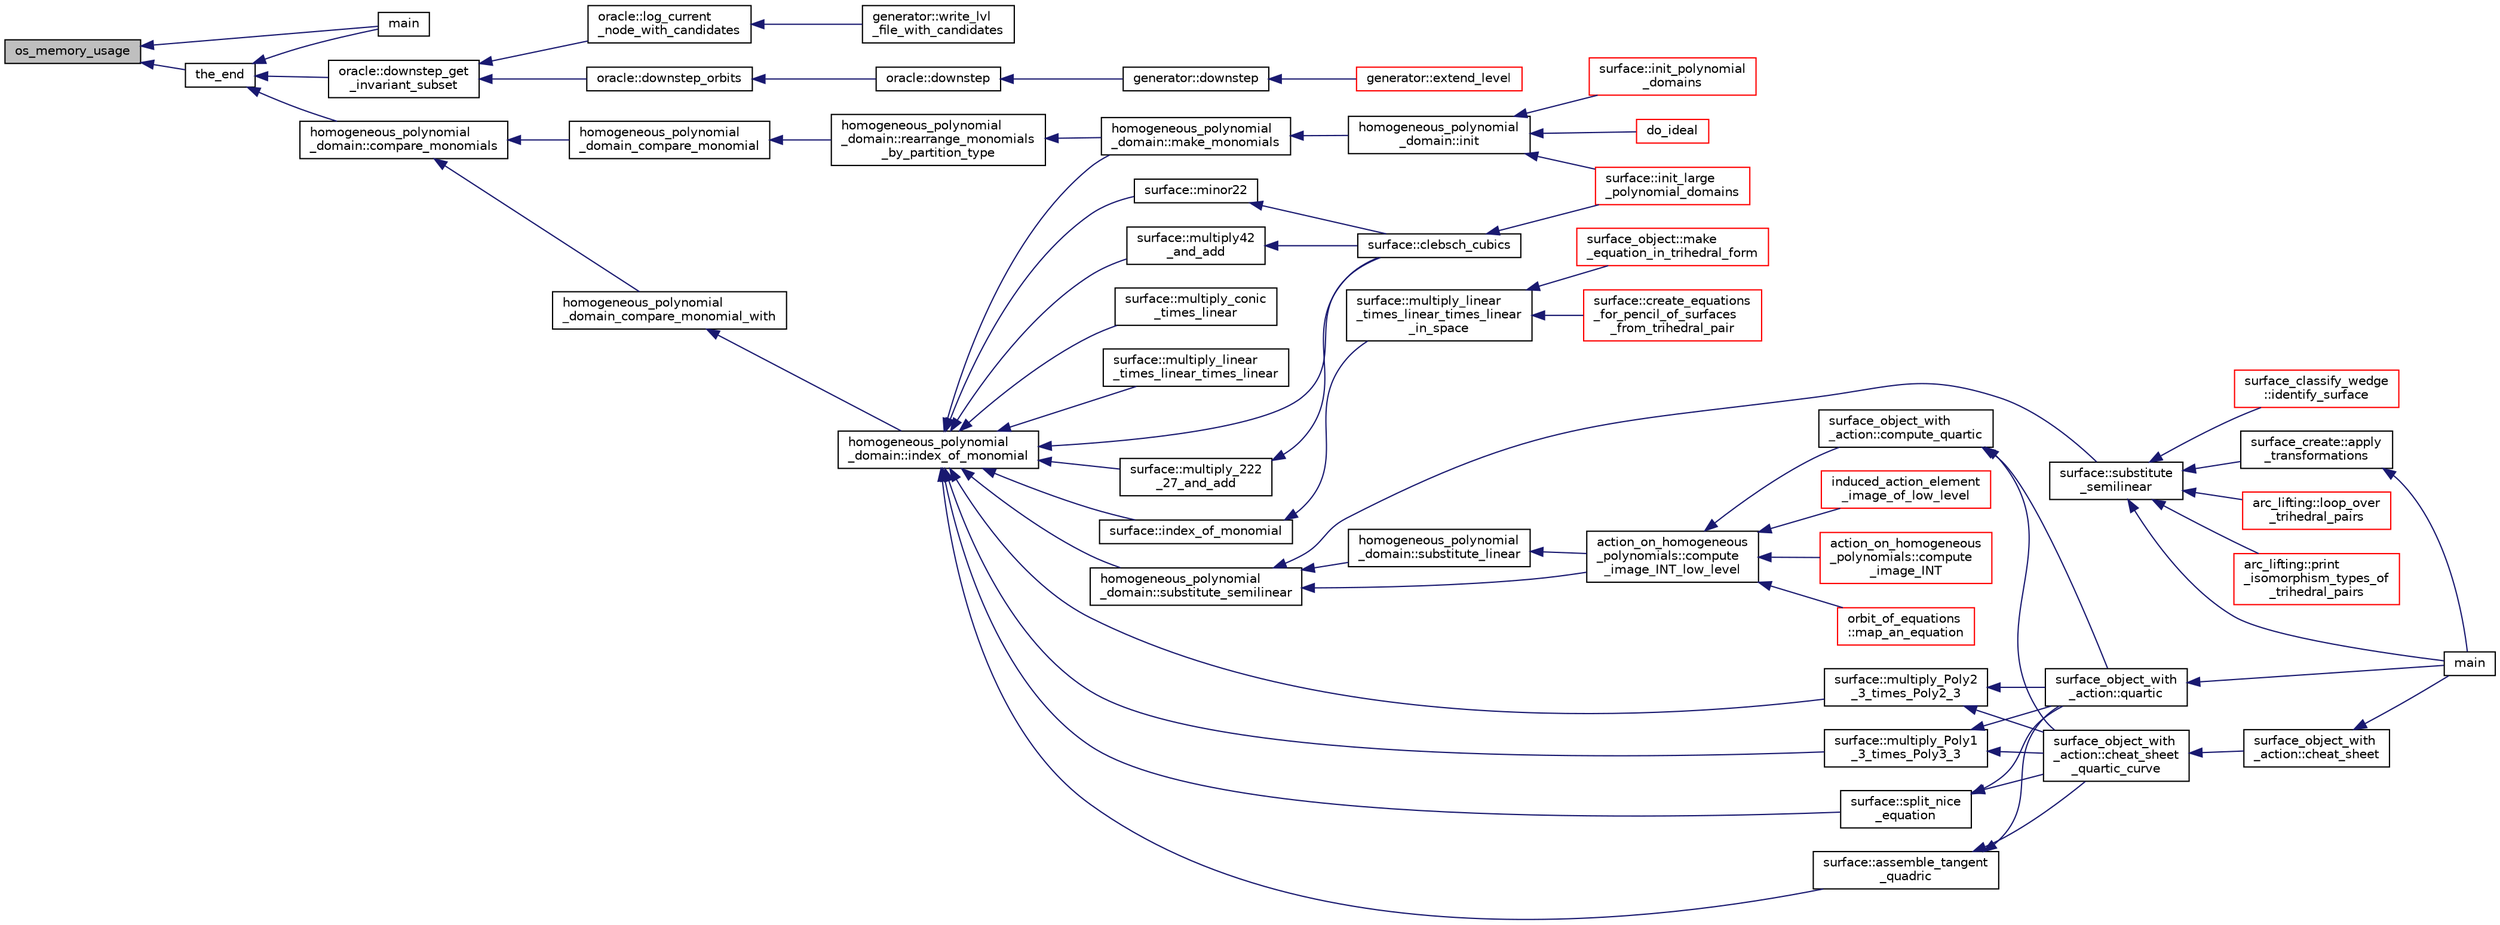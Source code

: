 digraph "os_memory_usage"
{
  edge [fontname="Helvetica",fontsize="10",labelfontname="Helvetica",labelfontsize="10"];
  node [fontname="Helvetica",fontsize="10",shape=record];
  rankdir="LR";
  Node9973 [label="os_memory_usage",height=0.2,width=0.4,color="black", fillcolor="grey75", style="filled", fontcolor="black"];
  Node9973 -> Node9974 [dir="back",color="midnightblue",fontsize="10",style="solid",fontname="Helvetica"];
  Node9974 [label="main",height=0.2,width=0.4,color="black", fillcolor="white", style="filled",URL="$d2/d11/codes_8h.html#a217dbf8b442f20279ea00b898af96f52"];
  Node9973 -> Node9975 [dir="back",color="midnightblue",fontsize="10",style="solid",fontname="Helvetica"];
  Node9975 [label="the_end",height=0.2,width=0.4,color="black", fillcolor="white", style="filled",URL="$d3/dfb/discreta__global_8_c.html#a3ebbd3ccb665a9f78deaa7408577b60c"];
  Node9975 -> Node9974 [dir="back",color="midnightblue",fontsize="10",style="solid",fontname="Helvetica"];
  Node9975 -> Node9976 [dir="back",color="midnightblue",fontsize="10",style="solid",fontname="Helvetica"];
  Node9976 [label="homogeneous_polynomial\l_domain::compare_monomials",height=0.2,width=0.4,color="black", fillcolor="white", style="filled",URL="$d2/da7/classhomogeneous__polynomial__domain.html#a05c5959cb62502954c9cf93a85b8c019"];
  Node9976 -> Node9977 [dir="back",color="midnightblue",fontsize="10",style="solid",fontname="Helvetica"];
  Node9977 [label="homogeneous_polynomial\l_domain_compare_monomial_with",height=0.2,width=0.4,color="black", fillcolor="white", style="filled",URL="$dd/db5/homogeneous__polynomial__domain_8_c.html#a0a0f8d40815145e0aceceabebad8d63d"];
  Node9977 -> Node9978 [dir="back",color="midnightblue",fontsize="10",style="solid",fontname="Helvetica"];
  Node9978 [label="homogeneous_polynomial\l_domain::index_of_monomial",height=0.2,width=0.4,color="black", fillcolor="white", style="filled",URL="$d2/da7/classhomogeneous__polynomial__domain.html#a3fad3fb2b940014fcfece1cebfbfa3ae"];
  Node9978 -> Node9979 [dir="back",color="midnightblue",fontsize="10",style="solid",fontname="Helvetica"];
  Node9979 [label="homogeneous_polynomial\l_domain::make_monomials",height=0.2,width=0.4,color="black", fillcolor="white", style="filled",URL="$d2/da7/classhomogeneous__polynomial__domain.html#a467ad10c570859dbcf637a43993ceb57"];
  Node9979 -> Node9980 [dir="back",color="midnightblue",fontsize="10",style="solid",fontname="Helvetica"];
  Node9980 [label="homogeneous_polynomial\l_domain::init",height=0.2,width=0.4,color="black", fillcolor="white", style="filled",URL="$d2/da7/classhomogeneous__polynomial__domain.html#ad7d4e08b895afb895147322732228d3a"];
  Node9980 -> Node9981 [dir="back",color="midnightblue",fontsize="10",style="solid",fontname="Helvetica"];
  Node9981 [label="do_ideal",height=0.2,width=0.4,color="red", fillcolor="white", style="filled",URL="$d4/d67/geometry_8h.html#a719f98ff45a1f8cbe0ff10a1954f0893"];
  Node9980 -> Node9983 [dir="back",color="midnightblue",fontsize="10",style="solid",fontname="Helvetica"];
  Node9983 [label="surface::init_polynomial\l_domains",height=0.2,width=0.4,color="red", fillcolor="white", style="filled",URL="$d5/d88/classsurface.html#a1f13f4c6bdc98d14920a2644a52f8bb6"];
  Node9980 -> Node9990 [dir="back",color="midnightblue",fontsize="10",style="solid",fontname="Helvetica"];
  Node9990 [label="surface::init_large\l_polynomial_domains",height=0.2,width=0.4,color="red", fillcolor="white", style="filled",URL="$d5/d88/classsurface.html#a4bed81f2918efe941518ab28d9a695d2"];
  Node9978 -> Node9991 [dir="back",color="midnightblue",fontsize="10",style="solid",fontname="Helvetica"];
  Node9991 [label="homogeneous_polynomial\l_domain::substitute_semilinear",height=0.2,width=0.4,color="black", fillcolor="white", style="filled",URL="$d2/da7/classhomogeneous__polynomial__domain.html#ae16fefaacc3385f9f385d1dd6df7ea4d"];
  Node9991 -> Node9992 [dir="back",color="midnightblue",fontsize="10",style="solid",fontname="Helvetica"];
  Node9992 [label="homogeneous_polynomial\l_domain::substitute_linear",height=0.2,width=0.4,color="black", fillcolor="white", style="filled",URL="$d2/da7/classhomogeneous__polynomial__domain.html#a236cbf545622995b80f5eb10a9f86c31"];
  Node9992 -> Node9993 [dir="back",color="midnightblue",fontsize="10",style="solid",fontname="Helvetica"];
  Node9993 [label="action_on_homogeneous\l_polynomials::compute\l_image_INT_low_level",height=0.2,width=0.4,color="black", fillcolor="white", style="filled",URL="$d5/dd4/classaction__on__homogeneous__polynomials.html#af4370de2c8dcb590c4b186457881f038"];
  Node9993 -> Node9994 [dir="back",color="midnightblue",fontsize="10",style="solid",fontname="Helvetica"];
  Node9994 [label="induced_action_element\l_image_of_low_level",height=0.2,width=0.4,color="red", fillcolor="white", style="filled",URL="$d3/d27/interface_8_c.html#aa4bc5f68829829d9a41223c260c658c5"];
  Node9993 -> Node10199 [dir="back",color="midnightblue",fontsize="10",style="solid",fontname="Helvetica"];
  Node10199 [label="action_on_homogeneous\l_polynomials::compute\l_image_INT",height=0.2,width=0.4,color="red", fillcolor="white", style="filled",URL="$d5/dd4/classaction__on__homogeneous__polynomials.html#a84c216eed330590e9ede771b560869ac"];
  Node9993 -> Node10201 [dir="back",color="midnightblue",fontsize="10",style="solid",fontname="Helvetica"];
  Node10201 [label="surface_object_with\l_action::compute_quartic",height=0.2,width=0.4,color="black", fillcolor="white", style="filled",URL="$db/d28/classsurface__object__with__action.html#a81b56bce88b110aa6b38cfd4dce46122"];
  Node10201 -> Node10202 [dir="back",color="midnightblue",fontsize="10",style="solid",fontname="Helvetica"];
  Node10202 [label="surface_object_with\l_action::quartic",height=0.2,width=0.4,color="black", fillcolor="white", style="filled",URL="$db/d28/classsurface__object__with__action.html#a0143b698eb050332a79ed95f7d274ada"];
  Node10202 -> Node9989 [dir="back",color="midnightblue",fontsize="10",style="solid",fontname="Helvetica"];
  Node9989 [label="main",height=0.2,width=0.4,color="black", fillcolor="white", style="filled",URL="$d2/dfa/create__surface__main_8_c.html#a217dbf8b442f20279ea00b898af96f52"];
  Node10201 -> Node10203 [dir="back",color="midnightblue",fontsize="10",style="solid",fontname="Helvetica"];
  Node10203 [label="surface_object_with\l_action::cheat_sheet\l_quartic_curve",height=0.2,width=0.4,color="black", fillcolor="white", style="filled",URL="$db/d28/classsurface__object__with__action.html#a7f42e37fc76dd9b6b113e35c2b886b36"];
  Node10203 -> Node10204 [dir="back",color="midnightblue",fontsize="10",style="solid",fontname="Helvetica"];
  Node10204 [label="surface_object_with\l_action::cheat_sheet",height=0.2,width=0.4,color="black", fillcolor="white", style="filled",URL="$db/d28/classsurface__object__with__action.html#a13371a6bb26f27759adcc0f7292b12d2"];
  Node10204 -> Node9989 [dir="back",color="midnightblue",fontsize="10",style="solid",fontname="Helvetica"];
  Node9993 -> Node10205 [dir="back",color="midnightblue",fontsize="10",style="solid",fontname="Helvetica"];
  Node10205 [label="orbit_of_equations\l::map_an_equation",height=0.2,width=0.4,color="red", fillcolor="white", style="filled",URL="$dd/d23/classorbit__of__equations.html#a2e38752d8c03f4284edce9c6da70b956"];
  Node9991 -> Node10210 [dir="back",color="midnightblue",fontsize="10",style="solid",fontname="Helvetica"];
  Node10210 [label="surface::substitute\l_semilinear",height=0.2,width=0.4,color="black", fillcolor="white", style="filled",URL="$d5/d88/classsurface.html#a7b34e4c561adbe664a4b0ba6711df457"];
  Node10210 -> Node9989 [dir="back",color="midnightblue",fontsize="10",style="solid",fontname="Helvetica"];
  Node10210 -> Node10211 [dir="back",color="midnightblue",fontsize="10",style="solid",fontname="Helvetica"];
  Node10211 [label="arc_lifting::loop_over\l_trihedral_pairs",height=0.2,width=0.4,color="red", fillcolor="white", style="filled",URL="$dc/db7/classarc__lifting.html#a30126f5ed4126d604c191aa4d1f7505a"];
  Node10210 -> Node10215 [dir="back",color="midnightblue",fontsize="10",style="solid",fontname="Helvetica"];
  Node10215 [label="arc_lifting::print\l_isomorphism_types_of\l_trihedral_pairs",height=0.2,width=0.4,color="red", fillcolor="white", style="filled",URL="$dc/db7/classarc__lifting.html#ac2ea90f2acf97c870a7f46f7b125b8b7"];
  Node10210 -> Node10217 [dir="back",color="midnightblue",fontsize="10",style="solid",fontname="Helvetica"];
  Node10217 [label="surface_classify_wedge\l::identify_surface",height=0.2,width=0.4,color="red", fillcolor="white", style="filled",URL="$d7/d5c/classsurface__classify__wedge.html#a0ee820a0324434792bd5362b4606de80"];
  Node10210 -> Node10219 [dir="back",color="midnightblue",fontsize="10",style="solid",fontname="Helvetica"];
  Node10219 [label="surface_create::apply\l_transformations",height=0.2,width=0.4,color="black", fillcolor="white", style="filled",URL="$de/da4/classsurface__create.html#a880646331f352cb7112dbd4c56e5ac57"];
  Node10219 -> Node9989 [dir="back",color="midnightblue",fontsize="10",style="solid",fontname="Helvetica"];
  Node9991 -> Node9993 [dir="back",color="midnightblue",fontsize="10",style="solid",fontname="Helvetica"];
  Node9978 -> Node10220 [dir="back",color="midnightblue",fontsize="10",style="solid",fontname="Helvetica"];
  Node10220 [label="surface::index_of_monomial",height=0.2,width=0.4,color="black", fillcolor="white", style="filled",URL="$d5/d88/classsurface.html#a121f8ba1f05712475aa758f7152f4ce5"];
  Node10220 -> Node10221 [dir="back",color="midnightblue",fontsize="10",style="solid",fontname="Helvetica"];
  Node10221 [label="surface::multiply_linear\l_times_linear_times_linear\l_in_space",height=0.2,width=0.4,color="black", fillcolor="white", style="filled",URL="$d5/d88/classsurface.html#abcbac4f9bd652897db85be7bf17abf62"];
  Node10221 -> Node10222 [dir="back",color="midnightblue",fontsize="10",style="solid",fontname="Helvetica"];
  Node10222 [label="surface::create_equations\l_for_pencil_of_surfaces\l_from_trihedral_pair",height=0.2,width=0.4,color="red", fillcolor="white", style="filled",URL="$d5/d88/classsurface.html#a3bdfac2b8808cb00eb11e54d38e45039"];
  Node10221 -> Node10225 [dir="back",color="midnightblue",fontsize="10",style="solid",fontname="Helvetica"];
  Node10225 [label="surface_object::make\l_equation_in_trihedral_form",height=0.2,width=0.4,color="red", fillcolor="white", style="filled",URL="$df/df8/classsurface__object.html#a27fe2b23c959d65da1c1cac88a38ca08"];
  Node9978 -> Node10230 [dir="back",color="midnightblue",fontsize="10",style="solid",fontname="Helvetica"];
  Node10230 [label="surface::multiply_conic\l_times_linear",height=0.2,width=0.4,color="black", fillcolor="white", style="filled",URL="$d5/d88/classsurface.html#a916614262f53278058e7108aeaf145dc"];
  Node9978 -> Node10231 [dir="back",color="midnightblue",fontsize="10",style="solid",fontname="Helvetica"];
  Node10231 [label="surface::multiply_linear\l_times_linear_times_linear",height=0.2,width=0.4,color="black", fillcolor="white", style="filled",URL="$d5/d88/classsurface.html#a452f6857968bb85f49f2f204680fb8e5"];
  Node9978 -> Node10232 [dir="back",color="midnightblue",fontsize="10",style="solid",fontname="Helvetica"];
  Node10232 [label="surface::multiply_Poly2\l_3_times_Poly2_3",height=0.2,width=0.4,color="black", fillcolor="white", style="filled",URL="$d5/d88/classsurface.html#adb65ce8845726835c206e4476f5a80d3"];
  Node10232 -> Node10202 [dir="back",color="midnightblue",fontsize="10",style="solid",fontname="Helvetica"];
  Node10232 -> Node10203 [dir="back",color="midnightblue",fontsize="10",style="solid",fontname="Helvetica"];
  Node9978 -> Node10233 [dir="back",color="midnightblue",fontsize="10",style="solid",fontname="Helvetica"];
  Node10233 [label="surface::multiply_Poly1\l_3_times_Poly3_3",height=0.2,width=0.4,color="black", fillcolor="white", style="filled",URL="$d5/d88/classsurface.html#a917115f60a2e692c83431909e504dfd9"];
  Node10233 -> Node10202 [dir="back",color="midnightblue",fontsize="10",style="solid",fontname="Helvetica"];
  Node10233 -> Node10203 [dir="back",color="midnightblue",fontsize="10",style="solid",fontname="Helvetica"];
  Node9978 -> Node10234 [dir="back",color="midnightblue",fontsize="10",style="solid",fontname="Helvetica"];
  Node10234 [label="surface::clebsch_cubics",height=0.2,width=0.4,color="black", fillcolor="white", style="filled",URL="$d5/d88/classsurface.html#aac49a34b771fffc48f3650861c3684ab"];
  Node10234 -> Node9990 [dir="back",color="midnightblue",fontsize="10",style="solid",fontname="Helvetica"];
  Node9978 -> Node10235 [dir="back",color="midnightblue",fontsize="10",style="solid",fontname="Helvetica"];
  Node10235 [label="surface::multiply_222\l_27_and_add",height=0.2,width=0.4,color="black", fillcolor="white", style="filled",URL="$d5/d88/classsurface.html#ae55d550aa63616f48c1b6348ae0fdfab"];
  Node10235 -> Node10234 [dir="back",color="midnightblue",fontsize="10",style="solid",fontname="Helvetica"];
  Node9978 -> Node10236 [dir="back",color="midnightblue",fontsize="10",style="solid",fontname="Helvetica"];
  Node10236 [label="surface::minor22",height=0.2,width=0.4,color="black", fillcolor="white", style="filled",URL="$d5/d88/classsurface.html#a92bcacad9efa59d8a6afc68d5b3312f9"];
  Node10236 -> Node10234 [dir="back",color="midnightblue",fontsize="10",style="solid",fontname="Helvetica"];
  Node9978 -> Node10237 [dir="back",color="midnightblue",fontsize="10",style="solid",fontname="Helvetica"];
  Node10237 [label="surface::multiply42\l_and_add",height=0.2,width=0.4,color="black", fillcolor="white", style="filled",URL="$d5/d88/classsurface.html#a3556917614250f9150bdf69f525a18d2"];
  Node10237 -> Node10234 [dir="back",color="midnightblue",fontsize="10",style="solid",fontname="Helvetica"];
  Node9978 -> Node10238 [dir="back",color="midnightblue",fontsize="10",style="solid",fontname="Helvetica"];
  Node10238 [label="surface::split_nice\l_equation",height=0.2,width=0.4,color="black", fillcolor="white", style="filled",URL="$d5/d88/classsurface.html#a5d670fff3513ca4261aeb0fe95b6771c"];
  Node10238 -> Node10202 [dir="back",color="midnightblue",fontsize="10",style="solid",fontname="Helvetica"];
  Node10238 -> Node10203 [dir="back",color="midnightblue",fontsize="10",style="solid",fontname="Helvetica"];
  Node9978 -> Node10239 [dir="back",color="midnightblue",fontsize="10",style="solid",fontname="Helvetica"];
  Node10239 [label="surface::assemble_tangent\l_quadric",height=0.2,width=0.4,color="black", fillcolor="white", style="filled",URL="$d5/d88/classsurface.html#ae14b94847bf8bd92bc6af58b31884cdc"];
  Node10239 -> Node10202 [dir="back",color="midnightblue",fontsize="10",style="solid",fontname="Helvetica"];
  Node10239 -> Node10203 [dir="back",color="midnightblue",fontsize="10",style="solid",fontname="Helvetica"];
  Node9976 -> Node10240 [dir="back",color="midnightblue",fontsize="10",style="solid",fontname="Helvetica"];
  Node10240 [label="homogeneous_polynomial\l_domain_compare_monomial",height=0.2,width=0.4,color="black", fillcolor="white", style="filled",URL="$dd/db5/homogeneous__polynomial__domain_8_c.html#aeeedb1f60479ef2d28468b061b654113"];
  Node10240 -> Node10241 [dir="back",color="midnightblue",fontsize="10",style="solid",fontname="Helvetica"];
  Node10241 [label="homogeneous_polynomial\l_domain::rearrange_monomials\l_by_partition_type",height=0.2,width=0.4,color="black", fillcolor="white", style="filled",URL="$d2/da7/classhomogeneous__polynomial__domain.html#af774250d5c1bd555c0ea55f2aaafad10"];
  Node10241 -> Node9979 [dir="back",color="midnightblue",fontsize="10",style="solid",fontname="Helvetica"];
  Node9975 -> Node10242 [dir="back",color="midnightblue",fontsize="10",style="solid",fontname="Helvetica"];
  Node10242 [label="oracle::downstep_get\l_invariant_subset",height=0.2,width=0.4,color="black", fillcolor="white", style="filled",URL="$d7/da7/classoracle.html#ae2540e94ee617a407069f976739cfd71"];
  Node10242 -> Node10243 [dir="back",color="midnightblue",fontsize="10",style="solid",fontname="Helvetica"];
  Node10243 [label="oracle::log_current\l_node_with_candidates",height=0.2,width=0.4,color="black", fillcolor="white", style="filled",URL="$d7/da7/classoracle.html#af54e0dc5a80b11489a5335006f33ca63"];
  Node10243 -> Node10244 [dir="back",color="midnightblue",fontsize="10",style="solid",fontname="Helvetica"];
  Node10244 [label="generator::write_lvl\l_file_with_candidates",height=0.2,width=0.4,color="black", fillcolor="white", style="filled",URL="$d7/d73/classgenerator.html#af3de7a4ba5e1075faa23d47d4c31ca55"];
  Node10242 -> Node10128 [dir="back",color="midnightblue",fontsize="10",style="solid",fontname="Helvetica"];
  Node10128 [label="oracle::downstep_orbits",height=0.2,width=0.4,color="black", fillcolor="white", style="filled",URL="$d7/da7/classoracle.html#a65ea623f3a7b2e3dba4e29638207bc53"];
  Node10128 -> Node10129 [dir="back",color="midnightblue",fontsize="10",style="solid",fontname="Helvetica"];
  Node10129 [label="oracle::downstep",height=0.2,width=0.4,color="black", fillcolor="white", style="filled",URL="$d7/da7/classoracle.html#a4fbc6710b45e5af5c2fb5bc3aa6d3bb1"];
  Node10129 -> Node10076 [dir="back",color="midnightblue",fontsize="10",style="solid",fontname="Helvetica"];
  Node10076 [label="generator::downstep",height=0.2,width=0.4,color="black", fillcolor="white", style="filled",URL="$d7/d73/classgenerator.html#ad90bc284af0b5f5beae960a0bd7a5b43"];
  Node10076 -> Node10014 [dir="back",color="midnightblue",fontsize="10",style="solid",fontname="Helvetica"];
  Node10014 [label="generator::extend_level",height=0.2,width=0.4,color="red", fillcolor="white", style="filled",URL="$d7/d73/classgenerator.html#a91b84d80ccec0cd2136bc221c30e0f8e"];
}
